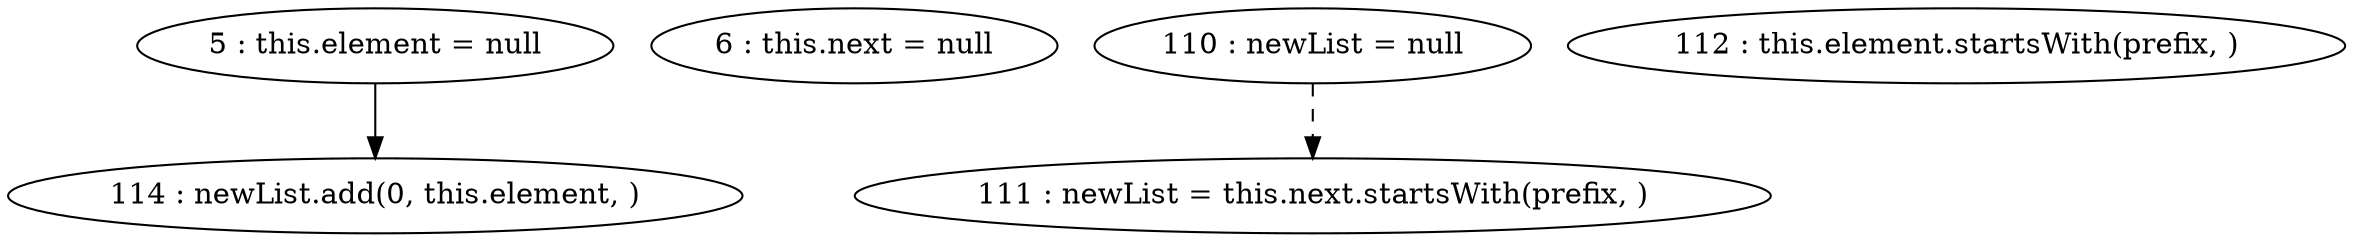 digraph G {
"5 : this.element = null"
"5 : this.element = null" -> "114 : newList.add(0, this.element, )"
"6 : this.next = null"
"110 : newList = null"
"110 : newList = null" -> "111 : newList = this.next.startsWith(prefix, )" [style=dashed]
"111 : newList = this.next.startsWith(prefix, )"
"112 : this.element.startsWith(prefix, )"
"114 : newList.add(0, this.element, )"
}